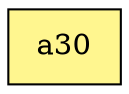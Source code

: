 digraph G {
rankdir=BT;ranksep="2.0";
"a30" [shape=record,fillcolor=khaki1,style=filled,label="{a30}"];
}